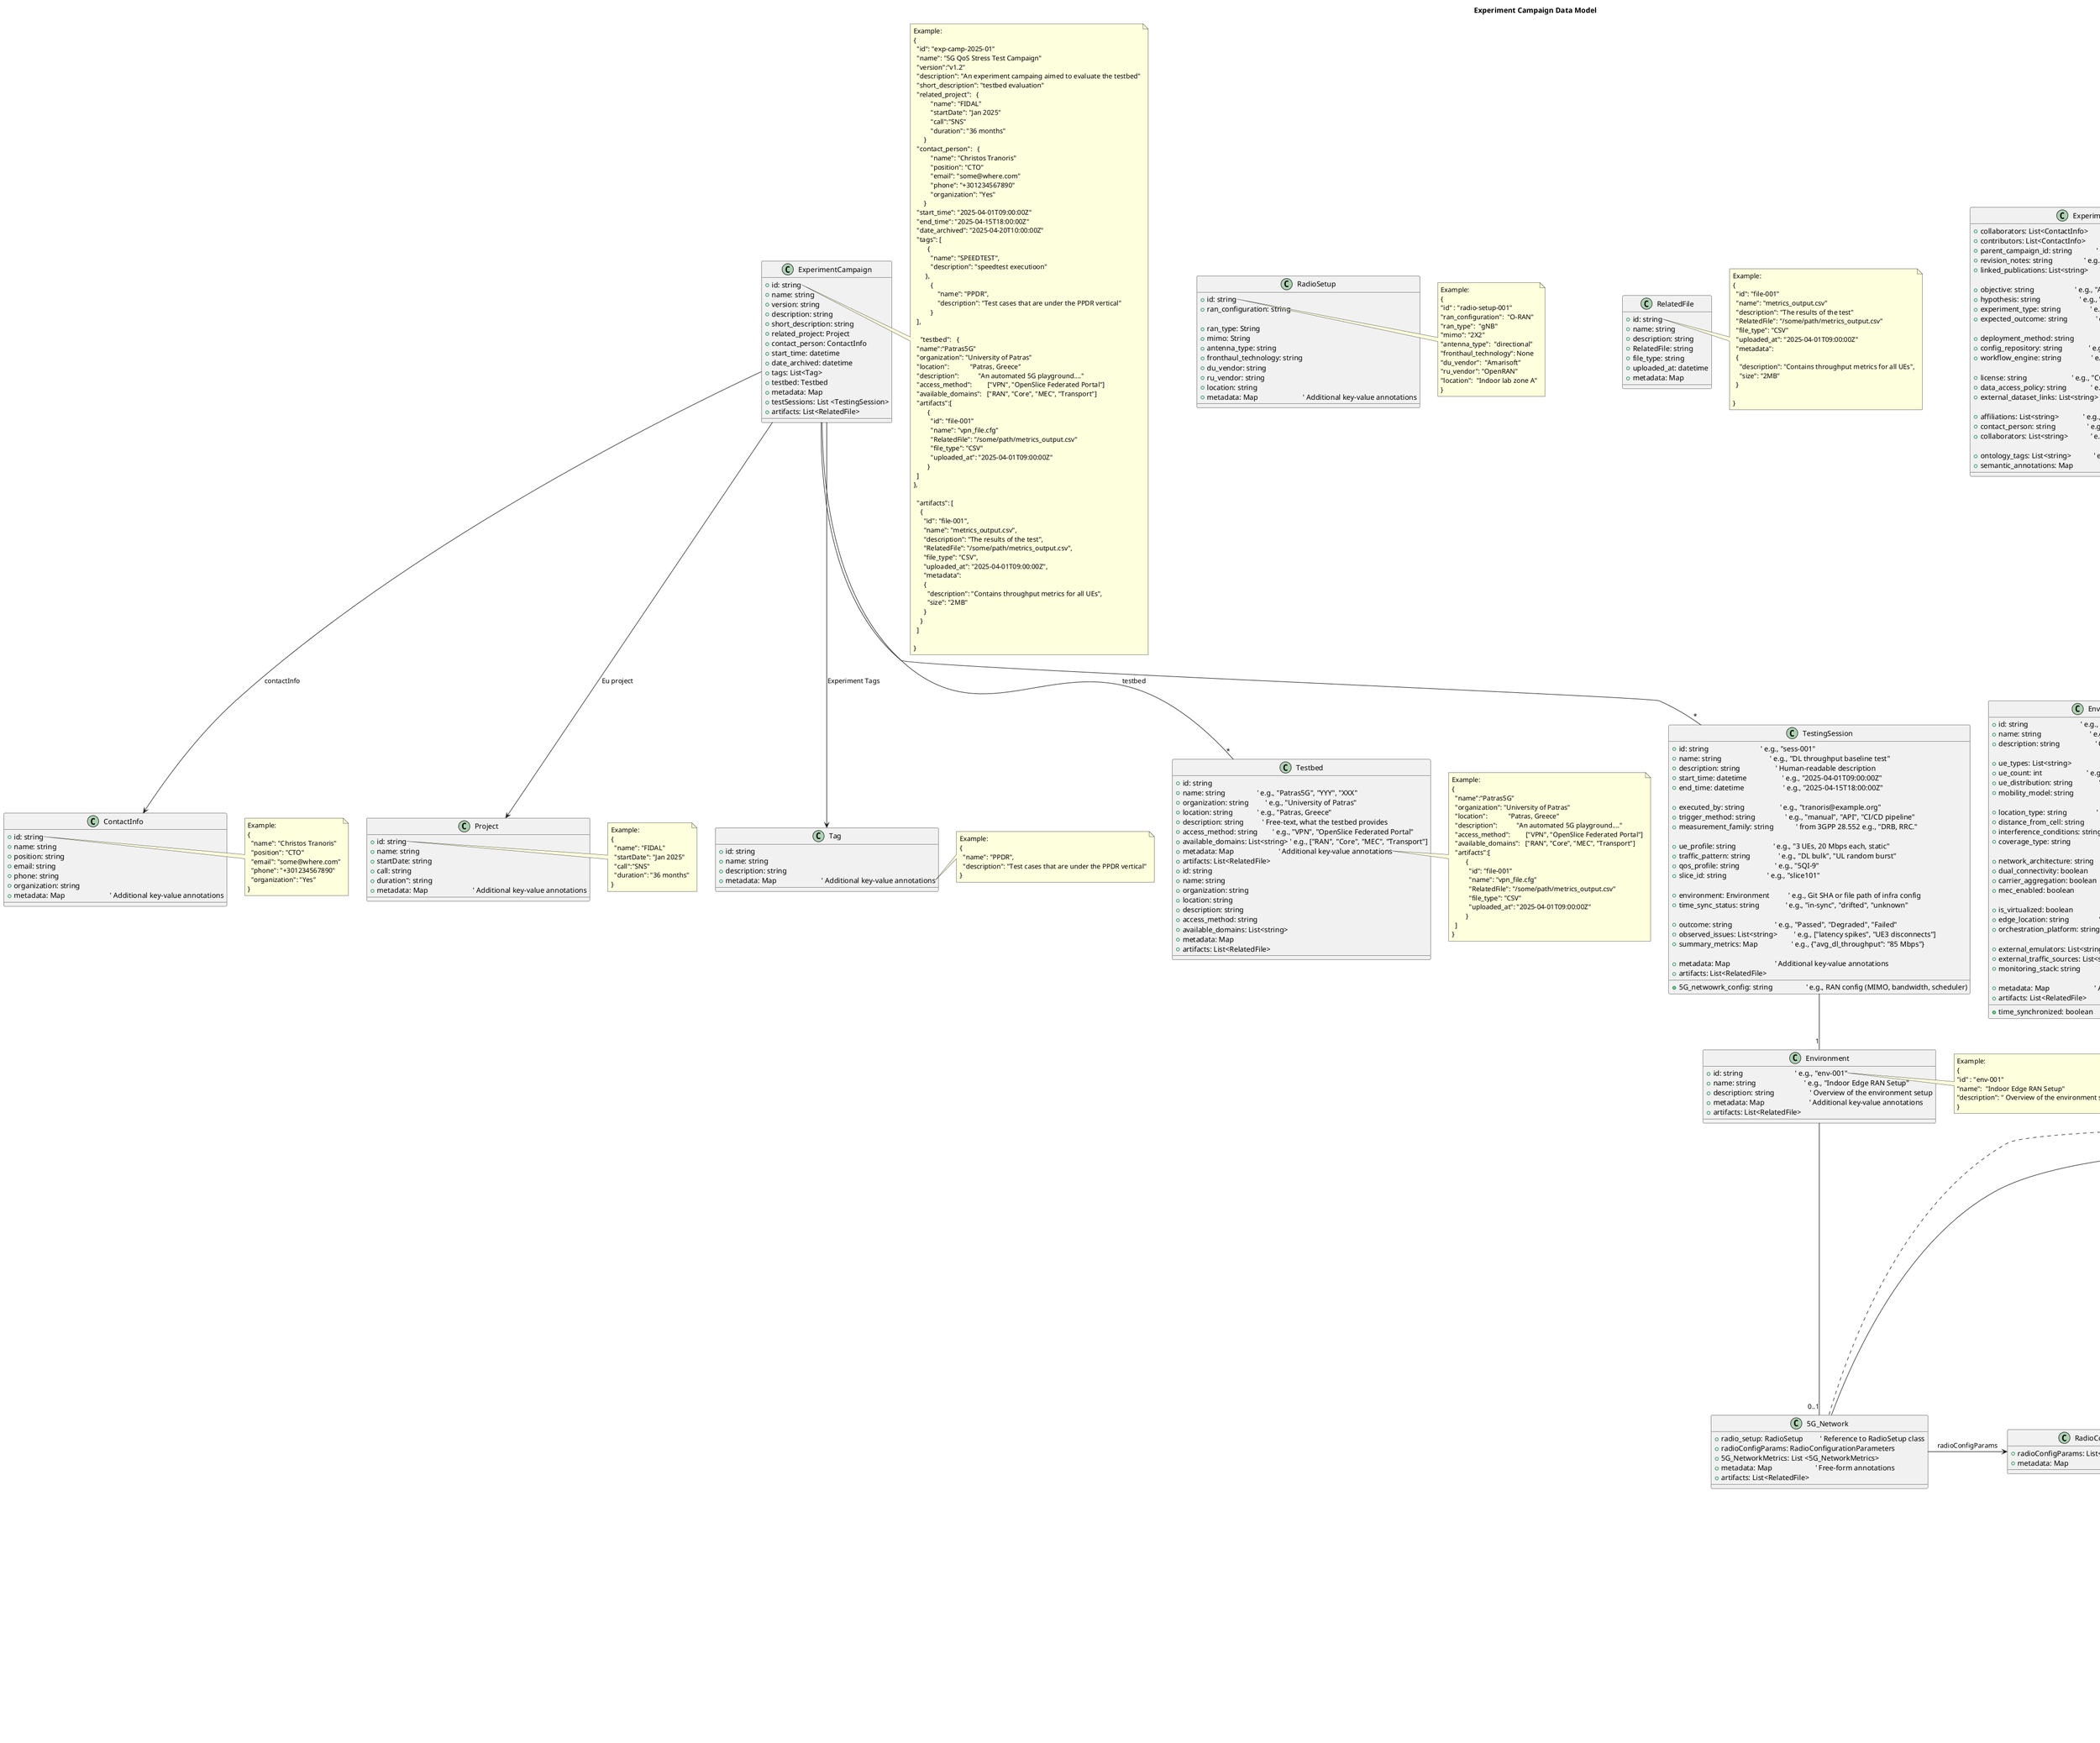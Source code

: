 '*************************************'
'UML Model of an Experiment Campaign Data Model
'Describes metadata related to properly storing and mamaging an experiement on top of 5G/network/cloud testbeds 
'
'Version: 0.1
'License: Apache 2.0
'
'Authors: 
'	Christos Tranoris, Univ. of Patras, GREECE
'
'
'
'*************************************'

@startuml
title Experiment Campaign Data Model


class ExperimentCampaign {
'=== Basic Attributes ===
  +id: string                          
  +name: string                         
  +version: string                       
  +description: string                  
  +short_description: string           
  +related_project: Project                
  +contact_person: ContactInfo           
  +start_time: datetime                 
  +date_archived: datetime            
  +tags: List<Tag>    
  +testbed: Testbed            
  +metadata: Map        
  +testSessions: List <TestingSession>
  +artifacts: List<RelatedFile>
}


note right of ExperimentCampaign::id
  Example:
  {
    "id": "exp-camp-2025-01"
    "name": "5G QoS Stress Test Campaign"
    "version":"v1.2"
    "description": "An experiment campaing aimed to evaluate the testbed"
    "short_description": "testbed evaluation"
    "related_project":   {
            "name": "FIDAL"
            "startDate": "Jan 2025"
            "call":"SNS"
            "duration": "36 months"
        }
    "contact_person":   {
            "name": "Christos Tranoris" 
            "position": "CTO"
            "email": "some@where.com"
            "phone": "+301234567890"
            "organization": "Yes"
        }
    "start_time": "2025-04-01T09:00:00Z"
    "end_time": "2025-04-15T18:00:00Z"
    "date_archived": "2025-04-20T10:00:00Z"
    "tags": [
          {
            "name": "SPEEDTEST",  
            "description": "speedtest executioon"
         },
            {
                "name": "PPDR",  
                "description": "Test cases that are under the PPDR vertical"
            }   
    ],

      "testbed":   {
    "name":"Patras5G"
    "organization": "University of Patras"
    "location":            "Patras, Greece"
    "description":           "An automated 5G playground...."
    "access_method":         ["VPN", "OpenSlice Federated Portal"]
    "available_domains":   ["RAN", "Core", "MEC", "Transport"]
    "artifacts":[
          {
            "id": "file-001"
            "name": "vpn_file.cfg"
            "RelatedFile": "/some/path/metrics_output.csv"  
            "file_type": "CSV"
            "uploaded_at": "2025-04-01T09:00:00Z"
          }
    ]
  },

    "artifacts": [
      {
        "id": "file-001",
        "name": "metrics_output.csv",
        "description": "The results of the test",
        "RelatedFile": "/some/path/metrics_output.csv",  
        "file_type": "CSV",
        "uploaded_at": "2025-04-01T09:00:00Z",
        "metadata": 
        {
          "description": "Contains throughput metrics for all UEs",
          "size": "2MB"
        }
      }
    ]

  }
end note


class Environment {
  +id: string                            ' e.g., "env-001"
  +name: string                          ' e.g., "Indoor Edge RAN Setup"
  +description: string                   ' Overview of the environment setup
  +metadata: Map                        ' Additional key-value annotations
  +artifacts: List<RelatedFile>
}

note right of Environment::id
  Example:
  {
  "id" : "env-001"
  "name":  "Indoor Edge RAN Setup"
  "description": " Overview of the environment setup"
  }
end note



class Testbed {
  +id: string
  +name: string                 ' e.g., "Patras5G", "YYY", "XXX"
  +organization: string         ' e.g., "University of Patras"
  +location: string             ' e.g., "Patras, Greece"
  +description: string          ' Free-text, what the testbed provides
  +access_method: string        ' e.g., "VPN", "OpenSlice Federated Portal"
  +available_domains: List<string> ' e.g., ["RAN", "Core", "MEC", "Transport"]
  +metadata: Map                        ' Additional key-value annotations
  +artifacts: List<RelatedFile>
}



class 5G_Network {
  +radio_setup: RadioSetup         ' Reference to RadioSetup class
  +radioConfigParams: RadioConfigurationParameters  
  +5G_NetworkMetrics: List <5G_NetworkMetrics>
  +metadata: Map                       ' Free-form annotations
  +artifacts: List<RelatedFile>
}


note right of 5G_Network
  Example:
  {
    "radio_setup": {
      "id": "radio-setup-001"
      "ran_configuration":  "O-RAN"
      "ran_type":  "gNB"
      "mimo": "2X2"                       
      "antenna_type":  "directional"ß
      "fronthaul_technology": None
      "du_vendor":  "Amarisoft"
      "ru_vendor": "OpenRAN"
      "location":  "Indoor lab zone A"
    }
    "radioConfigParams":[
        {
            "id":"Config-Param-001"
            "name": "frequency_band"
            "description": "The name of the band of the frequency"
            "Value":"n78"
            "unit": "String"
        },
        {
            "id":"Config-Param-002"
            "name": "frequency"
            "description": "The frequency o"
            "Value":"3.5"
            "unit": "Ghz"
        },
        {
            ...
        }
    ],
      "5G_NetworkMetrics":  [
        {
            "id":"Radio-Metric-001"
            "name": "cell_bandwidth"
            "description": "The total cell bandwidth"
            "Value":"320"
            "unit": "Mbps"
            "node": "CELL"
            "node_id":"cell_01"
        },
        {
            "id":"Radio-Metric-002"
            "name": "ue_cqi"
            "description": "The CQI as defined by the UE"
            "Value":"12"
            "unit": "int"
            "node": "UE"
            "node_id":"someImsi"
        },
        {
            "id":"Radio-Metric-003"
            "name": "number_of_connected_ues"
            "description": "number_of_connected_ues"
            "Value":"3"
            "unit": "int"
            "node": "CORE"
            "node_id":"CORE_IP"
        }

    ]    
  }
end note
class RadioSetup{
  +id: string                     
  +ran_configuration: string
    '  "O-RAN" ,"DU-RU split","F1 interface","Centralized RAN (C-RAN)","Distributed RAN (D-RAN)","Hybrid RAN"
        
  +ran_type: String
    '    "gNB" ,"CU-DU",    "O-RU","macro cell","small cell"         
  +mimo: String
    '  "2X2" ,"4x4" , "8x8",   "Massive MIMO"                        
  +antenna_type: string               
         ' e.g., "directional", "omni", "massive-array"
  +fronthaul_technology: string       
         ' e.g., "eCPRI", "NGFI", "F1"
  +du_vendor: string                  
         ' e.g., "Nokia", "Samsung", "Amarisoft"
  +ru_vendor: string                  
         ' e.g., "Fujitsu", "NEC", "OpenRAN"
  +location: string                   
         ' e.g., "Indoor lab zone A"           
  +metadata: Map                        ' Additional key-value annotations
}



note right of RadioSetup::id
  Example:
  {
  "id" : "radio-setup-001"
  "ran_configuration":  "O-RAN"
  "ran_type":  "gNB"
  "mimo": "2X2"                       
  "antenna_type":  "directional"
  "fronthaul_technology": None
  "du_vendor":  "Amarisoft"
  "ru_vendor": "OpenRAN"
  "location":  "Indoor lab zone A"
  }
end note


class 5G_NetworkMetrics{
    +radioMetrics List<RadioMetric>
    +metadata: Map              ' Additional key-value annotations
}
note right of 5G_NetworkMetrics
  Example:
    [
        {
            "id":"Radio-Metric-001"
            "name": "cell_bandwidth"
            "description": "The total cell bandwidth"
            "Value":"320"
            "unit": "Mbps"
            "node": "CELL"
            "node_id":"cell_01"
        },
        {
            "id":"Radio-Metric-002"
            "name": "ue_cqi"
            "description": "The CQI as defined by the UE"
            "Value":"12"
            "unit": "int"
            "node": "UE"
            "node_id":"someImsi"
        },
        {
            "id":"Radio-Metric-003"
            "name": "number_of_connected_ues"
            "description": "number_of_connected_ues"
            "Value":"3"
            "unit": "int"
            "node": "CORE"
            "node_id":"CORE_IP"
        }

    ]           
  }
end note


class RadioConfigurationParameters{
    +radioConfigParams: List<ConfigurationParameter>
    +metadata: Map                        ' Additional key-value annotations
}

note right of RadioConfigurationParameters
  Example:
    [
        {
            "id":"Config-Param-001"
            "name": "frequency_band"
            "description": "The name of the band of the frequency"
            "Value":"n78"
            "unit": "String"
        },
        {
            "id":"Config-Param-002"
            "name": "frequency"
            "description": "The frequency o"
            "Value":"3.5"
            "unit": "Ghz"
        },
        {
            "id":"Config-Param-003"
            "name": "bandwidth_mhz"
            "description": "The bandwidth used "
            "Value":"100"
            "unit": "Mhz"
        },

        '   "channel_bandwidth_mhz: int          ' e.g., 20
        '   "tx_power_dbm: float                 ' e.g., 43.0
        '   "scheduler_type: string              ' e.g., "proportional fair", "round robin", "QoS-aware"
        '   "slicing_support": boolean            ' e.g., true
        '   "supported_qos_profiles": List<string>' e.g., ["5QI-9", "5QI-7"]
        ' "   tdd_config": string                  ' e.g., "DL/UL ratio 7:3", optional for TDD bands
    ]           
  }
end note

' class ComputeDomain {
'   +node_type: string                 ' e.g., "Edge Node", "VM", "Baremetal"
'   +architecture: string             ' e.g., "x86_64", "arm64"
'   +cpu_cores: int                   ' e.g., 16
'   +cpu_model: string                ' e.g., "Intel Xeon Gold 6226R"
'   +ram_gb: int                      ' e.g., 64
'   +storage_gb: int                  ' e.g., 1000
'   +storage_type: string             ' e.g., "NVMe", "HDD", "Ceph Block"
'   +gpu: boolean                     ' e.g., true
'   +gpu_model: string                ' e.g., "NVIDIA A100", optional
'   +virtualization: string           ' e.g., "KVM", "Docker"
'   +container_runtime: string        ' e.g., "containerd", "Docker", "CRI-O"
'   +orchestrator: string             ' e.g., "Kubernetes", "OpenStack", "openSlice", "ONAP", "OSM"
'   +k8s_distribution: string         ' e.g., "vanilla", "MicroK8s", "OpenShift"
'   +numa_enabled: boolean            ' e.g., true
'   +hugepages_enabled: boolean       ' e.g., true
'   +isolation_level: string          ' e.g., "shared", "dedicated"
'   +performance_profile: string      ' e.g., "realtime", "balanced"
'   +os_image: string                 ' e.g., "Ubuntu 22.04 LTS", "Red Hat 8"
'   +kernel_version: string           ' e.g., "5.15.0-72-generic"
'   +hypervisor_type: string          ' e.g., "QEMU", "none"
'   +cloud_provider: string           ' e.g., "OpenStack", "AWS", "Private"
'   +metadata: Map                    ' Any extra info
'   +artifacts: List<RelatedFile>
' }


' class TransportDomain {
'   +type: string                       ' e.g., "fiber", "microwave", "satellite", "VXLAN"
'   +bandwidth_mbps: int               ' e.g., 10000
'   +latency_ms: float                 ' e.g., 1.2
'   +jitter_ms: float                  ' e.g., 0.3
'   +packet_loss_rate: float           ' e.g., 0.01 for 1%
'   +duplex_mode: string               ' e.g., "full", "half"
'   +mtu: int                          ' e.g., 1500
'   +qos_support: boolean              ' e.g., true
'   +qos_mechanism: string             ' e.g., "DiffServ", "IntServ", "5QI"
'   +traffic_engineering: string       ' e.g., "segment routing", "TE tunnels"
'   +encapsulation: string             ' e.g., "VXLAN", "MPLS", "GRE"
'   +slicing_support: boolean          ' e.g., true
'   +virtual_link: boolean             ' e.g., true for overlay links
'   +underlay_type: string             ' e.g., "physical", "VPN", "SD-WAN"
'   +interfaces_involved: List<string> ' e.g., ["eth0", "eth1", "ge-0/0/1"]
'   +service_provider: string          ' e.g., "Telecom A", "Own infra"
'   +redundancy: string                ' e.g., "dual-homed", "ring", "none"
'   +availability: string              ' e.g., "99.99%"
'   +synchronization_support: boolean  ' e.g., true
'   +sync_type: string                 ' e.g., "PTP", "NTP"
'   +monitoring_enabled: boolean       ' e.g., true
'   +monitoring_tool: string           ' e.g., "TWAMP", "Y.1731", "Prometheus exporter"
'   +notes: string                     ' Optional free-form notes
'   +metadata: Map                     ' Extra key-value annotations
'   +artifacts: List<RelatedFile>
' }


' class GSMA_GSTCharacteristics {

'   '=== Availability & Reliability ===
'   +availability: string                   ' e.g., "99.999%"
'   +reliability: string                    ' e.g., "99.999%"
'   +survivability: string                  ' e.g., "full resilience"
'   +energy_efficiency: string              ' e.g., "optimized"

'   '=== Area, Mobility & Velocity ===
'   +area_of_service: string                ' e.g., "indoor lab", "urban zone"
'   +supported_device_velocity: string      ' e.g., "pedestrian", "vehicular"
'   +ue_density: string                     ' e.g., "1000 devices/km^2"
'   +mobility_level: string                 ' e.g., "stationary", "high-speed"

'   '=== Latency, Delay, Timing ===
'   +latency_upf_to_app_server: string      ' e.g., "<10ms"
'   +delay_tolerance: string                ' e.g., "tolerant", "intolerant"
'   +jitter: string                         ' e.g., "<2ms"
'   +synchronicity: string                  ' e.g., "tight", "loose"
'   +application_latency_requirement: string' e.g., "<20ms"
'   +time_synchronization: string           ' e.g., "PTP", "NTP", "none"

'   '=== Throughput & Capacity ===
'   +uplink_throughput_per_slice: string    ' e.g., "10 Mbps"
'   +uplink_max_throughput_per_ue: string   ' e.g., "2 Mbps"
'   +downlink_throughput_per_slice: string  ' e.g., "100 Mbps"
'   +downlink_max_throughput_per_ue: string ' e.g., "25 Mbps"
'   +capacity: string                       ' e.g., "500 GB/month"
'   +area_traffic_capacity: string          ' e.g., "5 Mbps/m^2"

'   '=== Security & Privacy ===
'   +security_level: string                 ' e.g., "standard", "enhanced"
'   +user_management_openness: string       ' e.g., "open", "controlled"
'   +nssaa_support: boolean                 ' e.g., true

'   '=== Session & QoS ===
'   +slice_qos: string                      ' e.g., "Gold", "Best Effort"
'   +session_continuity: string             ' e.g., "always", "best effort"
'   +simultaneous_use_of_slice: boolean     ' e.g., true
'   +max_number_of_pdu_sessions: int        ' e.g., 50
'   +max_ues_with_pdu_or_pdn: int           ' e.g., 100

'   '=== Slice Characteristics ===
'   +isolation_level: string                ' e.g., "high"
'   +network_slice_type: string             ' e.g., "eMBB", "URLLC"
'   +slice_service_type: string             ' e.g., "industrial-automation"
'   +slice_customer_type: string            ' e.g., "enterprise"
'   +slice_lifecycle: string                ' e.g., "long", "on-demand"
'   +slice_differentiator: string           ' e.g., "slice101"
'   +resource_sharing_level: string         ' e.g., "shared", "dedicated"
'   +access_type: string                    ' e.g., "3GPP", "non-3GPP"
'   +radio_spectrum: string                 ' e.g., "3.5GHz", "licensed"

'   '=== Traffic & Protocol Support ===
'   +non_ip_traffic_support: boolean        ' e.g., false
'   +group_communication_support: boolean   ' e.g., true
'   +communication_pattern: string          ' e.g., "unicast", "broadcast"
'   +max_supported_packet_size: string      ' e.g., "1500 bytes"
'   +vxpc_scheduled_mode: boolean           ' e.g., false
'   +vxpc_parameter_provisioning: string    ' e.g., "static", "dynamic"
'   +pdu_set_support: boolean               ' e.g., false

'   '=== Application & Service Features ===
'   +mission_critical_support: boolean      ' e.g., false
'   +mmtel_support: boolean                 ' e.g., false
'   +mps_support: boolean                   ' e.g., true
'   +location_service_support: boolean      ' e.g., true
'   +location_accuracy: string              ' e.g., "<1m"
'   +positioning_support: boolean           ' e.g., true
'   +positioning_accuracy: string           ' e.g., "<5m"

'   '=== Analytics & Monitoring ===
'   +performance_monitoring: boolean        ' e.g., true
'   +performance_prediction: boolean        ' e.g., false
'   +monitoring_and_analytics: boolean      ' e.g., true

'   '=== UE & Network Limits ===
'   +max_number_of_ues: int                 ' e.g., 100
'   +connection_count: int                  ' e.g., 200
'   +network_functions_owned_by_customer: boolean ' e.g., false
'   +supported_data_networks: List<string>  ' e.g., ["internet", "private5g"]
'   +ssc_mode_support: List<string>         ' e.g., ["SSC mode 1", "SSC mode 2"]

'   '=== Resource Management ===
'   +priority_level: string                 ' e.g., "high"
'   +preemption_capability: string          ' e.g., "may preempt"
'   +preemption_vulnerability: string       ' e.g., "not preemptible"

'   '=== Scheduling & Timing Constraints ===
'   +availability_time_window: string       ' e.g., "24/7", "09:0018:00"

'   '=== Other / Metadata ===
'   +metadata: Map                          ' Free-form data
'   +artifacts: List<RelatedFile>
' }



class TestingSession {
  +id: string                            ' e.g., "sess-001"
  +name: string                          ' e.g., "DL throughput baseline test"
  +description: string                   ' Human-readable description
  +start_time: datetime                   ' e.g., "2025-04-01T09:00:00Z"
  +end_time: datetime                     ' e.g., "2025-04-15T18:00:00Z"
  
  '=== Execution Details ===
  +executed_by: string                   ' e.g., "tranoris@example.org"
  +trigger_method: string                ' e.g., "manual", "API", "CI/CD pipeline"
  +measurement_family: string            ' from 3GPP 28.552 e.g., "DRB, RRC."

  '=== Session Parameters ===
  +ue_profile: string                    ' e.g., "3 UEs, 20 Mbps each, static"
  +traffic_pattern: string               ' e.g., "DL bulk", "UL random burst"
  +qos_profile: string                   ' e.g., "5QI-9"
  +slice_id: string                      ' e.g., "slice101"

  '=== Test Conditions & Setup ===
  +environment: Environment          ' e.g., Git SHA or file path of infra config
'   +network_config_snapshot: string       ' e.g., export of routing/slice/QoS config
  +5G_netwowrk_config: string                  ' e.g., RAN config (MIMO, bandwidth, scheduler)
  +time_sync_status: string              ' e.g., "in-sync", "drifted", "unknown"

  '=== Outcome Summary ===
  +outcome: string                       ' e.g., "Passed", "Degraded", "Failed"
  +observed_issues: List<string>         ' e.g., ["latency spikes", "UE3 disconnects"]
  +summary_metrics: Map                  ' e.g., {"avg_dl_throughput": "85 Mbps"}
  
  +metadata: Map                        ' Additional key-value annotations
  +artifacts: List<RelatedFile>
}


' class TestProcedure {
'   +id: string                            ' e.g., "tp-001"
'   +name: string                          ' e.g., "UL baseline throughput test"
'   +overview: string                      ' Brief description of the procedure
'   +steps: List<string>                   ' Ordered list of human-readable steps
'   +toolchain: List<string>               ' e.g., ["iperf3", "tc", "vnf-monitor"]
'   +execution_mode: string                ' e.g., "manual", "automated", "hybrid"
'   +script_refs: List<string>             ' e.g., ["scripts/run-iperf.sh", "ansible/test.yml"]
'   +trigger_conditions: List<string>      ' e.g., ["after RAN init", "UE attach confirmed"]
'   +success_criteria: List<string>        ' e.g., ["latency < 10ms", "no packet loss"]
'   +rollback_plan: string                 ' e.g., "Reset DU, reapply config"
'   +expected_duration_min: int            ' e.g., 15
'   +depends_on: List<string>              ' e.g., ["infra-init", "slice-deploy"]
'   +metadata: Map                        ' Additional key-value annotations
'   +artifacts: List<RelatedFile>
' }


class RelatedFile {
  +id: string
  +name: string
  +description: string
  +RelatedFile: string
  +file_type: string
  +uploaded_at: datetime
  +metadata: Map
}

note right of RelatedFile::id
  Example:
  {
    "id": "file-001"
    "name": "metrics_output.csv"
    "description": "The results of the test"
    "RelatedFile": "/some/path/metrics_output.csv"  
    "file_type": "CSV"
    "uploaded_at": "2025-04-01T09:00:00Z"
    "metadata": 
    {
      "description": "Contains throughput metrics for all UEs",
      "size": "2MB"
    }

  }
end note

' class ObservationPoint {
'   +id: string
'   +name: string
'   +type: string                     ' e.g., "5G Core Interface", "RAN Entity", "Log File"
'   +location: string                 ' Logical or physical location
'   +target_component: string         ' e.g., "N3", "N6", "gNB", "UPF", "K8s Node"
'   +interface_name: string           ' e.g., "eth0", "N3", "Gi", "s1"
'   +collection_tool: string          ' e.g., "tcpdump", "Prometheus exporter"
'   +description: string              ' Free-text description
'   +metadata: Map                        ' Additional key-value annotations
'   +artifacts: List<RelatedFile>
' }

' class MeasurementTool {
'   +id: string
'   +name: string                     ' e.g., "iperf3", "tcpdump", "Prometheus"
'   +type: string                     ' e.g., "active", "passive", "synthetic", "telemetry"
'   +version: string                  ' e.g., "3.11"
'   +description: string              ' e.g., "Used for UDP throughput testing"
'   +target_layer: string             ' e.g., "network", "application", "radio"
'   +collection_mode: string          ' e.g., "inline", "agent-based", "sidecar"
'   +output_format: string            ' e.g., "JSON", "CSV", "PCAP", "Prometheus format"
'   +metadata: Map
' }


' ExperimentCampaign -- "1" Environment
ExperimentCampaign  -- "*" TestingSession

' Environment  -- "0..1" GSMA_GSTCharacteristics
Environment  -- "0..1" 5G_Network
' Environment  -- "0..1" ComputeDomain
' Environment  -- "0..1" TransportDomain
' Environment -- "*" Testbed : "testbed_refs"

' TestingSession  -- "1" TestProcedure
' TestingSession  -- "*" ObservationPoint : "observations"
' TestingSession  -- "*" MeasurementTool : "measurement_tools"

'***************************
'***************************
'NEW CONNECTIONS
'***************************
'***************************
'TODO: ExperimentCampaign *-- "1" ExperimentCampaign_Attributes
ExperimentCampaign--> ContactInfo : contactInfo
ExperimentCampaign --> Project : Eu project
ExperimentCampaign --> Tag : Experiment Tags
ExperimentCampaign -- "*" Testbed : "testbed"
5G_Network->5G_NetworkMetrics : "radioMetrics"
5G_Network->RadioConfigurationParameters : "radioConfigParams"
TestingSession -- "1" Environment


'***************************
'***************************
'NEW CLASSES
'***************************
'***************************
class ContactInfo {
+ id: string
  + name: string 
  + position: string
  + email: string
  + phone: string
  + organization: string
  + metadata: Map                        ' Additional key-value annotations
}


note right of ContactInfo::id
  Example:
  {
    "name": "Christos Tranoris" 
    "position": "CTO"
    "email": "some@where.com"
    "phone": "+301234567890"
    "organization": "Yes"
  }
end note


class Project {
  + id: string
  + name: string 
  + startDate: string 
  + call: string 
  + duration": string 
  +metadata: Map                        ' Additional key-value annotations
}



note right of Project::id
  Example:
  {
    "name": "FIDAL"
    "startDate": "Jan 2025"
    "call":"SNS"
    "duration": "36 months"
  }
end note



class Tag {
  + id: string
  + name: string 
  + description: string
  +metadata: Map                        ' Additional key-value annotations
}
note right of Tag::data
  Example:
  {
    "name": "PPDR",  
    "description": "Test cases that are under the PPDR vertical"
  }
end note



class Testbed {
  + id: string
  + name: string                
  + organization: string      
  + location: string             
  + description: string        
  + access_method: string   
  + available_domains: List<string> 
  + metadata: Map            
  + artifacts: List<RelatedFile>
}


note right of Testbed::data
  Example:
  {
    "name":"Patras5G"
    "organization": "University of Patras"
    "location":            "Patras, Greece"
    "description":           "An automated 5G playground...."
    "access_method":         ["VPN", "OpenSlice Federated Portal"]
    "available_domains":   ["RAN", "Core", "MEC", "Transport"]
    "artifacts":[
          {
            "id": "file-001"
            "name": "vpn_file.cfg"
            "RelatedFile": "/some/path/metrics_output.csv"  
            "file_type": "CSV"
            "uploaded_at": "2025-04-01T09:00:00Z"
          }
    ]
  }
end note






'**********************************
'**********************************
'ATTRIBUTE CLASSES
'**********************************
'**********************************
class ExperimentCampaign_Attributes {
    +collaborators: List<ContactInfo>       ' Reference to ContactInfo class
    +contributors: List<ContactInfo>        ' Reference to ContactInfo class
    '=== Versioning & Lineage ===
    +parent_campaign_id: string             ' e.g., "exp-camp-2024-01"
    +revision_notes: string                 ' e.g., "Added new metrics and mobility tests"
    +linked_publications: List<string>      ' e.g., ["https://doi.org/10.5281/zenodo.1234567"]

    '=== Design Metadata ===
    +objective: string                      ' e.g., "Assess reliability of eMBB slice under load"
    +hypothesis: string                     ' e.g., "QoS drops after 10 UEs on gold slice"
    +experiment_type: string                ' e.g., "benchmark", "load testing", "validation"
    +expected_outcome: string               ' e.g., "Latency stays < 20ms with 5 UEs"

    '=== Orchestration & Automation ===
    +deployment_method: string              ' e.g., "manual", "automated via GitLab CI"
    +config_repository: string              ' e.g., "https://github.com/lab/5g-experiments"
    +workflow_engine: string                ' e.g., "Argo", "Ansible", "OpenTOSCA", OpenSlice

    '=== Licensing & Data Sharing ===
    +license: string                        ' e.g., "CC-BY-4.0"
    +data_access_policy: string             ' e.g., "open", "restricted"
    +external_dataset_links: List<string>   ' e.g., ["https://zenodo.org/record/123456"]

    '=== Collaboration & Ownership ===
    +affiliations: List<string>             ' e.g., ["PNET", "UPatras"]
    +contact_person: string                 ' e.g., "tranoris@example.org"
    +collaborators: List<string>            ' e.g., ["John P.", "Elena M."]

    '=== Semantics & Interoperability ===
    +ontology_tags: List<string>            ' e.g., ["5QI", "mobility", "OpenRAN"]
    +semantic_annotations: Map              ' e.g., {"5QI": "9", "locationType": "indoor"}
}



class 5G_Network_Attributes {
  +ran_configuration: string           ' e.g., "O-RAN DU-RU split, F1 interface"
  +ran_type: string                    ' e.g., "gNB", "CU-DU", "O-RU", "macro", "small cell"
  +frequency_band: string              ' e.g., "n78", "3.5GHz"
  +bandwidth_mhz: int                  ' e.g., 100
  +channel_bandwidth_mhz: int          ' e.g., 20
  +mimo: string                        ' e.g., "4x4", "8x8", "Massive MIMO"
  +antenna_type: string                ' e.g., "directional", "omni", "massive-array"
  +tx_power_dbm: float                 ' e.g., 43.0
  +scheduler_type: string              ' e.g., "proportional fair", "round robin", "QoS-aware"
  +slicing_support: boolean            ' e.g., true
  +supported_qos_profiles: List<string>' e.g., ["5QI-9", "5QI-7"]
  +fronthaul_technology: string        ' e.g., "eCPRI", "NGFI", "F1"
  +du_vendor: string                   ' e.g., "Nokia", "Samsung", "Amarisoft"
  +ru_vendor: string                   ' e.g., "Fujitsu", "NEC", "OpenRAN"
  +tdd_config: string                  ' e.g., "DL/UL ratio 7:3", optional for TDD bands
  +ran_slice_id: string                ' e.g., "slice-101"
  +location: string                    ' e.g., "Indoor lab zone A"
  +mobility_scenario: string           ' e.g., "static", "walking", "vehicular"
  +coverage_radius_m: int             ' e.g., 100
  +interference_profile: string        ' e.g., "low", "moderate", "urban-high"
  +ric_enabled: boolean                ' e.g., true
  +ric_controller: string              ' e.g., "near-RT RIC, ONF SD-RAN"
  +xapps_used: List<string>            ' e.g., ["QoS Optimizer", "RLC Scheduler"]
    '=== Network Modes & Features ===
  +network_architecture: string         ' e.g., "5G-SA", "5G-NSA"
  +dual_connectivity: boolean           ' e.g., false
  +carrier_aggregation: boolean         ' e.g., true
  +mec_enabled: boolean                 ' e.g., true
  +metadata: Map                       ' Free-form annotations
  +artifacts: List<RelatedFile>
}


class Environment_Attributes {
  +id: string                            ' e.g., "env-001"
  +name: string                          ' e.g., "Indoor Edge RAN Setup"
  +description: string                   ' Overview of the environment setup

  '=== UE Configuration ===
  +ue_types: List<string>               ' e.g., ["Qualcomm X55", "Samsung S21"]
  +ue_count: int                        ' e.g., 5
  +ue_distribution: string              ' e.g., "uniform", "clustered"
  +mobility_model: string               ' e.g., "static", "pedestrian", "vehicular"

  '=== Environmental Constraints ===
  +location_type: string                ' e.g., "indoor", "urban", "rural"
  +distance_from_cell: string           ' e.g., "~5m"
  +interference_conditions: string      ' e.g., "low", "moderate", "high"
  +coverage_type: string                ' e.g., "macro", "small cell", "indoor hotspot"

  '=== Network Modes & Features ===
  +network_architecture: string         ' e.g., "5G-SA", "5G-NSA"
  +dual_connectivity: boolean           ' e.g., false
  +carrier_aggregation: boolean         ' e.g., true
  +mec_enabled: boolean                 ' e.g., true

  '=== Experimentation Features ===
  +is_virtualized: boolean              ' e.g., true
  +edge_location: string                ' e.g., "on-prem edge node"
  +time_synchronized: boolean           ' e.g., true (for latency-sensitive tests)
  +orchestration_platform: string       ' e.g., "ONAP", "OpenStack"

  '=== External Systems ===
  +external_emulators: List<string>     ' e.g., ["UEsim", "Ns3"]
  +external_traffic_sources: List<string> ' e.g., ["iperf3", "TrafGen"]
  +monitoring_stack: string             ' e.g., "Prometheus + Grafana"

  +metadata: Map                        ' Additional key-value annotations
  +artifacts: List<RelatedFile>
}
@enduml
